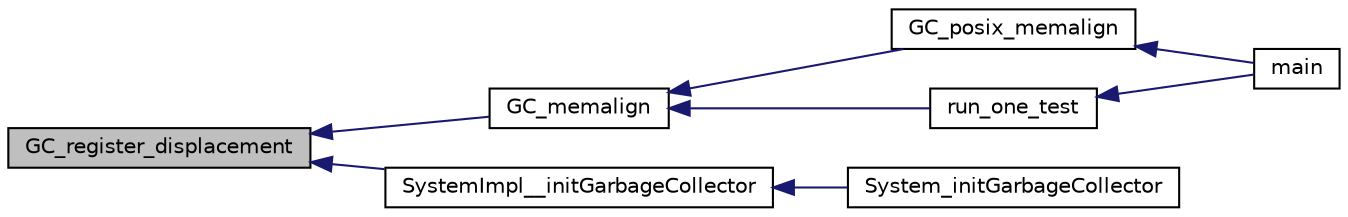 digraph "GC_register_displacement"
{
  edge [fontname="Helvetica",fontsize="10",labelfontname="Helvetica",labelfontsize="10"];
  node [fontname="Helvetica",fontsize="10",shape=record];
  rankdir="LR";
  Node3164 [label="GC_register_displacement",height=0.2,width=0.4,color="black", fillcolor="grey75", style="filled", fontcolor="black"];
  Node3164 -> Node3165 [dir="back",color="midnightblue",fontsize="10",style="solid",fontname="Helvetica"];
  Node3165 [label="GC_memalign",height=0.2,width=0.4,color="black", fillcolor="white", style="filled",URL="$dc/d51/mallocx_8c.html#a8f582ea5ab8c1f228f3a05a8b5ee6b3c"];
  Node3165 -> Node3166 [dir="back",color="midnightblue",fontsize="10",style="solid",fontname="Helvetica"];
  Node3166 [label="GC_posix_memalign",height=0.2,width=0.4,color="black", fillcolor="white", style="filled",URL="$dc/d51/mallocx_8c.html#af9f96b4cd0e6149c7d6f196f04e430c6"];
  Node3166 -> Node3167 [dir="back",color="midnightblue",fontsize="10",style="solid",fontname="Helvetica"];
  Node3167 [label="main",height=0.2,width=0.4,color="black", fillcolor="white", style="filled",URL="$d4/d12/3rd_party_2gc_2tests_2test_8c.html#a840291bc02cba5474a4cb46a9b9566fe"];
  Node3165 -> Node3168 [dir="back",color="midnightblue",fontsize="10",style="solid",fontname="Helvetica"];
  Node3168 [label="run_one_test",height=0.2,width=0.4,color="black", fillcolor="white", style="filled",URL="$d4/d12/3rd_party_2gc_2tests_2test_8c.html#a3b194f0711aa5c8878f77b3809918845"];
  Node3168 -> Node3167 [dir="back",color="midnightblue",fontsize="10",style="solid",fontname="Helvetica"];
  Node3164 -> Node3169 [dir="back",color="midnightblue",fontsize="10",style="solid",fontname="Helvetica"];
  Node3169 [label="SystemImpl__initGarbageCollector",height=0.2,width=0.4,color="black", fillcolor="white", style="filled",URL="$db/d35/systemimpl_8h.html#a876cc79b432f0e4c00a45f86ab662555"];
  Node3169 -> Node3170 [dir="back",color="midnightblue",fontsize="10",style="solid",fontname="Helvetica"];
  Node3170 [label="System_initGarbageCollector",height=0.2,width=0.4,color="black", fillcolor="white", style="filled",URL="$df/ddc/_system__omc_8c.html#a935852f9255ce08aa40ccd3ce9c31c72"];
}

